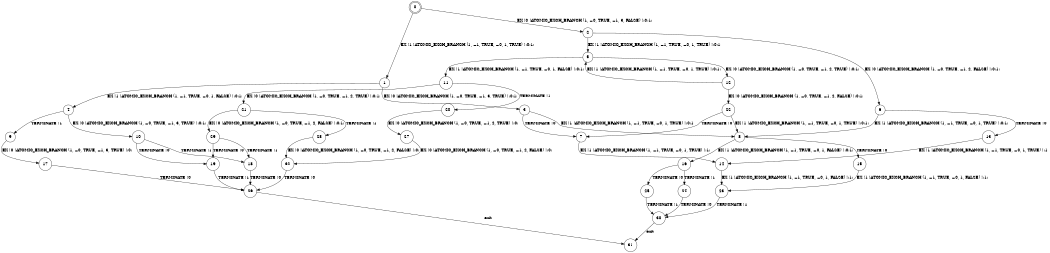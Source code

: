 digraph BCG {
size = "7, 10.5";
center = TRUE;
node [shape = circle];
0 [peripheries = 2];
0 -> 1 [label = "EX !1 !ATOMIC_EXCH_BRANCH (1, +1, TRUE, +0, 1, TRUE) !:0:1:"];
0 -> 2 [label = "EX !0 !ATOMIC_EXCH_BRANCH (1, +0, TRUE, +1, 3, FALSE) !:0:1:"];
1 -> 3 [label = "EX !0 !ATOMIC_EXCH_BRANCH (1, +0, TRUE, +1, 3, TRUE) !:0:1:"];
1 -> 4 [label = "EX !1 !ATOMIC_EXCH_BRANCH (1, +1, TRUE, +0, 1, FALSE) !:0:1:"];
2 -> 5 [label = "EX !1 !ATOMIC_EXCH_BRANCH (1, +1, TRUE, +0, 1, TRUE) !:0:1:"];
2 -> 6 [label = "EX !0 !ATOMIC_EXCH_BRANCH (1, +0, TRUE, +1, 2, FALSE) !:0:1:"];
3 -> 7 [label = "TERMINATE !0"];
3 -> 8 [label = "EX !1 !ATOMIC_EXCH_BRANCH (1, +1, TRUE, +0, 1, TRUE) !:0:1:"];
4 -> 9 [label = "TERMINATE !1"];
4 -> 10 [label = "EX !0 !ATOMIC_EXCH_BRANCH (1, +0, TRUE, +1, 3, TRUE) !:0:1:"];
5 -> 11 [label = "EX !1 !ATOMIC_EXCH_BRANCH (1, +1, TRUE, +0, 1, FALSE) !:0:1:"];
5 -> 12 [label = "EX !0 !ATOMIC_EXCH_BRANCH (1, +0, TRUE, +1, 2, TRUE) !:0:1:"];
6 -> 13 [label = "TERMINATE !0"];
6 -> 8 [label = "EX !1 !ATOMIC_EXCH_BRANCH (1, +1, TRUE, +0, 1, TRUE) !:0:1:"];
7 -> 14 [label = "EX !1 !ATOMIC_EXCH_BRANCH (1, +1, TRUE, +0, 1, TRUE) !:1:"];
8 -> 15 [label = "TERMINATE !0"];
8 -> 16 [label = "EX !1 !ATOMIC_EXCH_BRANCH (1, +1, TRUE, +0, 1, FALSE) !:0:1:"];
9 -> 17 [label = "EX !0 !ATOMIC_EXCH_BRANCH (1, +0, TRUE, +1, 3, TRUE) !:0:"];
10 -> 18 [label = "TERMINATE !1"];
10 -> 19 [label = "TERMINATE !0"];
11 -> 20 [label = "TERMINATE !1"];
11 -> 21 [label = "EX !0 !ATOMIC_EXCH_BRANCH (1, +0, TRUE, +1, 2, TRUE) !:0:1:"];
12 -> 5 [label = "EX !1 !ATOMIC_EXCH_BRANCH (1, +1, TRUE, +0, 1, TRUE) !:0:1:"];
12 -> 22 [label = "EX !0 !ATOMIC_EXCH_BRANCH (1, +0, TRUE, +1, 2, FALSE) !:0:1:"];
13 -> 14 [label = "EX !1 !ATOMIC_EXCH_BRANCH (1, +1, TRUE, +0, 1, TRUE) !:1:"];
14 -> 23 [label = "EX !1 !ATOMIC_EXCH_BRANCH (1, +1, TRUE, +0, 1, FALSE) !:1:"];
15 -> 23 [label = "EX !1 !ATOMIC_EXCH_BRANCH (1, +1, TRUE, +0, 1, FALSE) !:1:"];
16 -> 24 [label = "TERMINATE !1"];
16 -> 25 [label = "TERMINATE !0"];
17 -> 26 [label = "TERMINATE !0"];
18 -> 26 [label = "TERMINATE !0"];
19 -> 26 [label = "TERMINATE !1"];
20 -> 27 [label = "EX !0 !ATOMIC_EXCH_BRANCH (1, +0, TRUE, +1, 2, TRUE) !:0:"];
21 -> 28 [label = "TERMINATE !1"];
21 -> 29 [label = "EX !0 !ATOMIC_EXCH_BRANCH (1, +0, TRUE, +1, 2, FALSE) !:0:1:"];
22 -> 7 [label = "TERMINATE !0"];
22 -> 8 [label = "EX !1 !ATOMIC_EXCH_BRANCH (1, +1, TRUE, +0, 1, TRUE) !:0:1:"];
23 -> 30 [label = "TERMINATE !1"];
24 -> 30 [label = "TERMINATE !0"];
25 -> 30 [label = "TERMINATE !1"];
26 -> 31 [label = "exit"];
27 -> 32 [label = "EX !0 !ATOMIC_EXCH_BRANCH (1, +0, TRUE, +1, 2, FALSE) !:0:"];
28 -> 32 [label = "EX !0 !ATOMIC_EXCH_BRANCH (1, +0, TRUE, +1, 2, FALSE) !:0:"];
29 -> 18 [label = "TERMINATE !1"];
29 -> 19 [label = "TERMINATE !0"];
30 -> 31 [label = "exit"];
32 -> 26 [label = "TERMINATE !0"];
}
